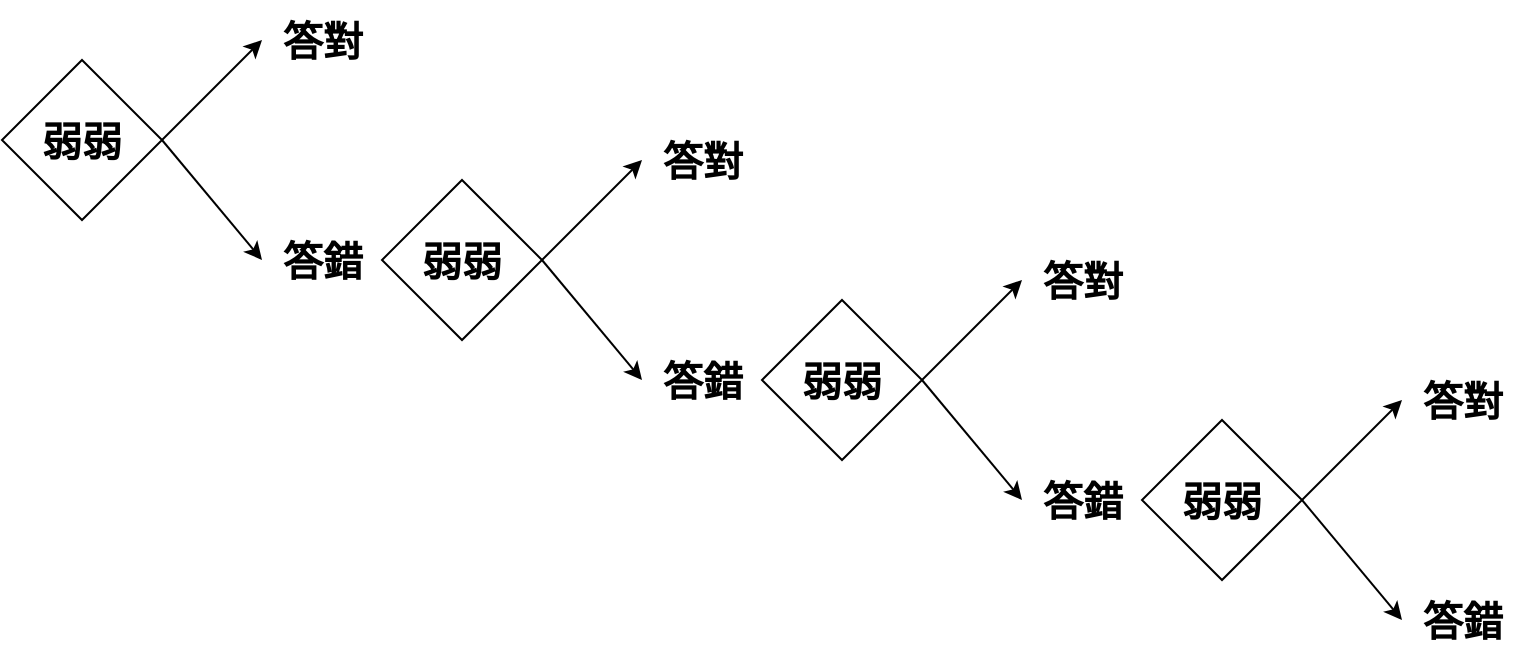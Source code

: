 <mxfile version="20.3.0" type="device"><diagram id="VZIVqe7jv6zJJx-gnvVp" name="第1頁"><mxGraphModel dx="1422" dy="798" grid="1" gridSize="10" guides="1" tooltips="1" connect="1" arrows="1" fold="1" page="1" pageScale="1" pageWidth="827" pageHeight="1169" math="0" shadow="0"><root><mxCell id="0"/><mxCell id="1" parent="0"/><mxCell id="OoWjOp5a45zE4hVTjGKB-1" value="弱弱" style="rhombus;whiteSpace=wrap;html=1;fontSize=20;fontStyle=1" vertex="1" parent="1"><mxGeometry x="40" y="200" width="80" height="80" as="geometry"/></mxCell><mxCell id="OoWjOp5a45zE4hVTjGKB-2" value="" style="endArrow=classic;html=1;rounded=0;" edge="1" parent="1"><mxGeometry width="50" height="50" relative="1" as="geometry"><mxPoint x="120" y="240" as="sourcePoint"/><mxPoint x="170" y="190" as="targetPoint"/></mxGeometry></mxCell><mxCell id="OoWjOp5a45zE4hVTjGKB-3" value="" style="endArrow=classic;html=1;rounded=0;" edge="1" parent="1"><mxGeometry width="50" height="50" relative="1" as="geometry"><mxPoint x="120" y="240" as="sourcePoint"/><mxPoint x="170" y="300" as="targetPoint"/></mxGeometry></mxCell><mxCell id="OoWjOp5a45zE4hVTjGKB-4" value="答對" style="text;html=1;align=center;verticalAlign=middle;resizable=0;points=[];autosize=1;strokeColor=none;fillColor=none;fontSize=20;fontStyle=1" vertex="1" parent="1"><mxGeometry x="170" y="170" width="60" height="40" as="geometry"/></mxCell><mxCell id="OoWjOp5a45zE4hVTjGKB-5" value="答錯" style="text;html=1;align=center;verticalAlign=middle;resizable=0;points=[];autosize=1;strokeColor=none;fillColor=none;fontSize=20;fontStyle=1" vertex="1" parent="1"><mxGeometry x="170" y="280" width="60" height="40" as="geometry"/></mxCell><mxCell id="OoWjOp5a45zE4hVTjGKB-12" value="弱弱" style="rhombus;whiteSpace=wrap;html=1;fontSize=20;fontStyle=1" vertex="1" parent="1"><mxGeometry x="230" y="260" width="80" height="80" as="geometry"/></mxCell><mxCell id="OoWjOp5a45zE4hVTjGKB-13" value="" style="endArrow=classic;html=1;rounded=0;" edge="1" parent="1"><mxGeometry width="50" height="50" relative="1" as="geometry"><mxPoint x="310" y="300" as="sourcePoint"/><mxPoint x="360" y="250" as="targetPoint"/></mxGeometry></mxCell><mxCell id="OoWjOp5a45zE4hVTjGKB-14" value="" style="endArrow=classic;html=1;rounded=0;" edge="1" parent="1"><mxGeometry width="50" height="50" relative="1" as="geometry"><mxPoint x="310" y="300" as="sourcePoint"/><mxPoint x="360" y="360" as="targetPoint"/></mxGeometry></mxCell><mxCell id="OoWjOp5a45zE4hVTjGKB-15" value="答對" style="text;html=1;align=center;verticalAlign=middle;resizable=0;points=[];autosize=1;strokeColor=none;fillColor=none;fontSize=20;fontStyle=1" vertex="1" parent="1"><mxGeometry x="360" y="230" width="60" height="40" as="geometry"/></mxCell><mxCell id="OoWjOp5a45zE4hVTjGKB-16" value="答錯" style="text;html=1;align=center;verticalAlign=middle;resizable=0;points=[];autosize=1;strokeColor=none;fillColor=none;fontSize=20;fontStyle=1" vertex="1" parent="1"><mxGeometry x="360" y="340" width="60" height="40" as="geometry"/></mxCell><mxCell id="OoWjOp5a45zE4hVTjGKB-17" value="弱弱" style="rhombus;whiteSpace=wrap;html=1;fontSize=20;fontStyle=1" vertex="1" parent="1"><mxGeometry x="420" y="320" width="80" height="80" as="geometry"/></mxCell><mxCell id="OoWjOp5a45zE4hVTjGKB-18" value="" style="endArrow=classic;html=1;rounded=0;" edge="1" parent="1"><mxGeometry width="50" height="50" relative="1" as="geometry"><mxPoint x="500" y="360" as="sourcePoint"/><mxPoint x="550" y="310" as="targetPoint"/></mxGeometry></mxCell><mxCell id="OoWjOp5a45zE4hVTjGKB-19" value="" style="endArrow=classic;html=1;rounded=0;" edge="1" parent="1"><mxGeometry width="50" height="50" relative="1" as="geometry"><mxPoint x="500" y="360" as="sourcePoint"/><mxPoint x="550" y="420" as="targetPoint"/></mxGeometry></mxCell><mxCell id="OoWjOp5a45zE4hVTjGKB-20" value="答對" style="text;html=1;align=center;verticalAlign=middle;resizable=0;points=[];autosize=1;strokeColor=none;fillColor=none;fontSize=20;fontStyle=1" vertex="1" parent="1"><mxGeometry x="550" y="290" width="60" height="40" as="geometry"/></mxCell><mxCell id="OoWjOp5a45zE4hVTjGKB-21" value="答錯" style="text;html=1;align=center;verticalAlign=middle;resizable=0;points=[];autosize=1;strokeColor=none;fillColor=none;fontSize=20;fontStyle=1" vertex="1" parent="1"><mxGeometry x="550" y="400" width="60" height="40" as="geometry"/></mxCell><mxCell id="OoWjOp5a45zE4hVTjGKB-22" value="弱弱" style="rhombus;whiteSpace=wrap;html=1;fontSize=20;fontStyle=1" vertex="1" parent="1"><mxGeometry x="610" y="380" width="80" height="80" as="geometry"/></mxCell><mxCell id="OoWjOp5a45zE4hVTjGKB-23" value="" style="endArrow=classic;html=1;rounded=0;" edge="1" parent="1"><mxGeometry width="50" height="50" relative="1" as="geometry"><mxPoint x="690" y="420" as="sourcePoint"/><mxPoint x="740" y="370" as="targetPoint"/></mxGeometry></mxCell><mxCell id="OoWjOp5a45zE4hVTjGKB-24" value="" style="endArrow=classic;html=1;rounded=0;" edge="1" parent="1"><mxGeometry width="50" height="50" relative="1" as="geometry"><mxPoint x="690" y="420" as="sourcePoint"/><mxPoint x="740" y="480" as="targetPoint"/></mxGeometry></mxCell><mxCell id="OoWjOp5a45zE4hVTjGKB-25" value="答對" style="text;html=1;align=center;verticalAlign=middle;resizable=0;points=[];autosize=1;strokeColor=none;fillColor=none;fontSize=20;fontStyle=1" vertex="1" parent="1"><mxGeometry x="740" y="350" width="60" height="40" as="geometry"/></mxCell><mxCell id="OoWjOp5a45zE4hVTjGKB-26" value="答錯" style="text;html=1;align=center;verticalAlign=middle;resizable=0;points=[];autosize=1;strokeColor=none;fillColor=none;fontSize=20;fontStyle=1" vertex="1" parent="1"><mxGeometry x="740" y="460" width="60" height="40" as="geometry"/></mxCell></root></mxGraphModel></diagram></mxfile>